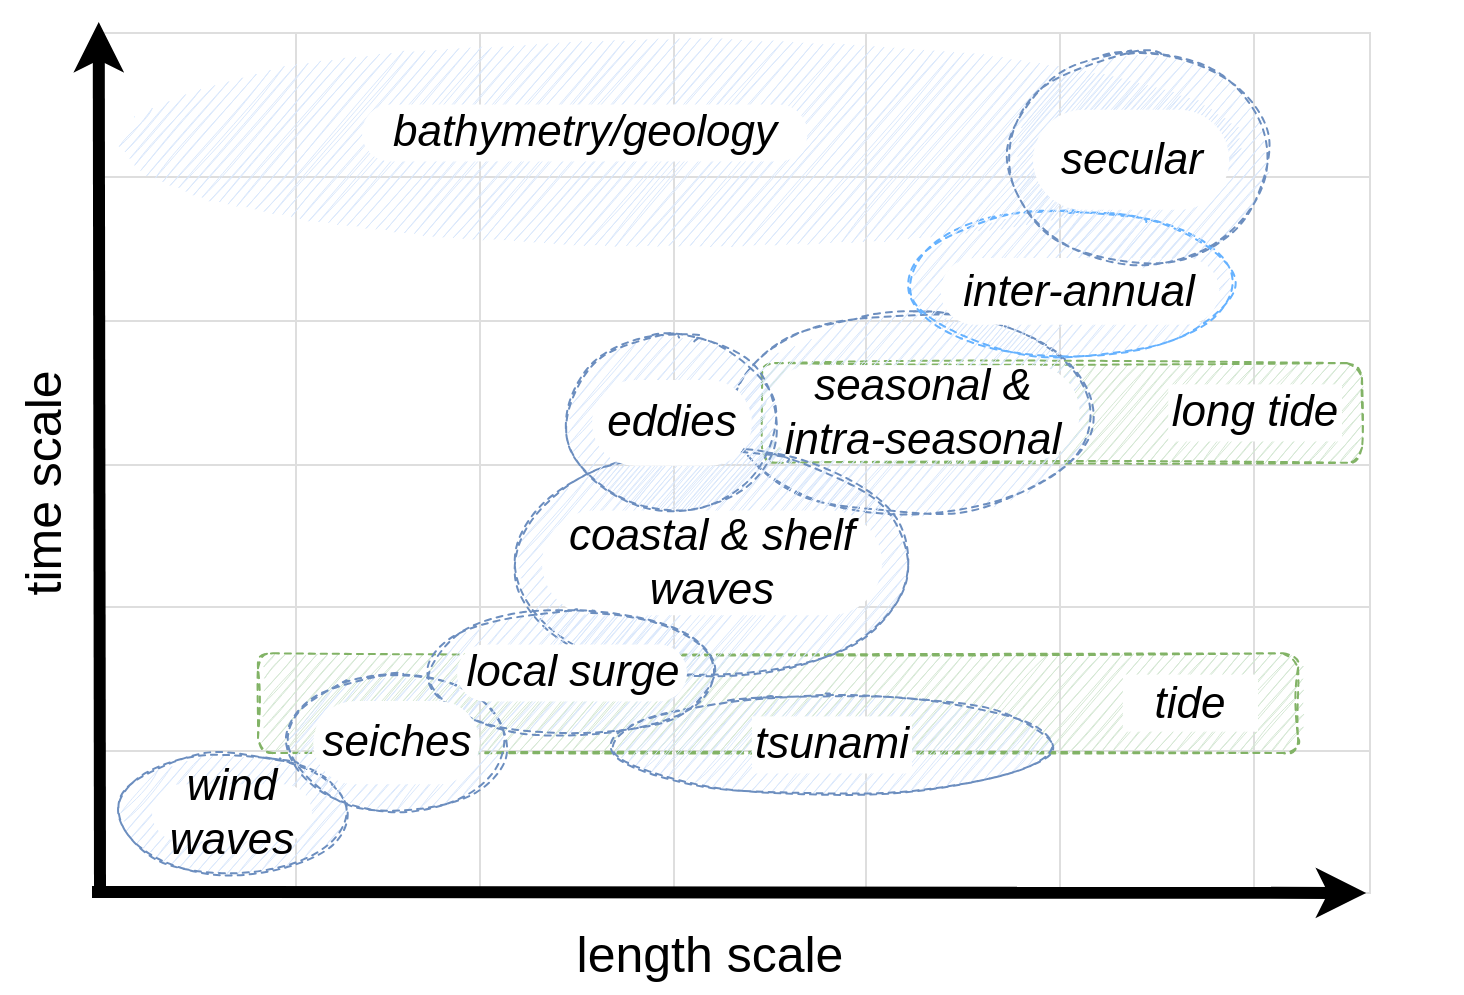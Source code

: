 <mxfile version="14.4.6"><diagram id="CAQSENRCfBzuByM92FGj" name="Page-1"><mxGraphModel dx="783" dy="501" grid="1" gridSize="10" guides="1" tooltips="1" connect="1" arrows="1" fold="1" page="1" pageScale="1" pageWidth="705" pageHeight="500" math="0" shadow="0"><root><mxCell id="0"/><mxCell id="1" parent="0"/><mxCell id="ICi57Z8DJVhHrHxVOV5R-1" value="" style="group" vertex="1" connectable="0" parent="1"><mxGeometry x="5" y="20.47" width="730" height="480" as="geometry"/></mxCell><mxCell id="mOyNn-RpRxgnKOOAG1SQ-52" value="&lt;font style=&quot;font-size: 25px&quot;&gt;length scale&lt;br&gt;&lt;/font&gt;" style="text;html=1;strokeColor=none;fillColor=none;align=center;verticalAlign=middle;whiteSpace=wrap;rounded=0;" parent="ICi57Z8DJVhHrHxVOV5R-1" vertex="1"><mxGeometry x="229" y="440" width="250" height="40" as="geometry"/></mxCell><mxCell id="mOyNn-RpRxgnKOOAG1SQ-53" value="&lt;div style=&quot;font-size: 25px&quot;&gt;&lt;font style=&quot;font-size: 25px&quot;&gt;time scale&lt;/font&gt;&lt;/div&gt;" style="text;html=1;strokeColor=none;fillColor=none;align=center;verticalAlign=middle;whiteSpace=wrap;rounded=0;rotation=-90;" parent="ICi57Z8DJVhHrHxVOV5R-1" vertex="1"><mxGeometry x="-105" y="205" width="250" height="40" as="geometry"/></mxCell><mxCell id="mOyNn-RpRxgnKOOAG1SQ-1" value="" style="shape=table;html=1;whiteSpace=wrap;startSize=0;container=1;collapsible=0;childLayout=tableLayout;strokeColor=#DEDEDE;" parent="ICi57Z8DJVhHrHxVOV5R-1" vertex="1"><mxGeometry x="49" width="635" height="430" as="geometry"/></mxCell><mxCell id="mOyNn-RpRxgnKOOAG1SQ-2" value="" style="shape=partialRectangle;html=1;whiteSpace=wrap;collapsible=0;dropTarget=0;pointerEvents=0;fillColor=none;top=0;left=0;bottom=0;right=0;points=[[0,0.5],[1,0.5]];portConstraint=eastwest;" parent="mOyNn-RpRxgnKOOAG1SQ-1" vertex="1"><mxGeometry width="635" height="72" as="geometry"/></mxCell><mxCell id="mOyNn-RpRxgnKOOAG1SQ-3" value="" style="shape=partialRectangle;html=1;whiteSpace=wrap;connectable=0;fillColor=none;top=0;left=0;bottom=0;right=0;overflow=hidden;" parent="mOyNn-RpRxgnKOOAG1SQ-2" vertex="1"><mxGeometry width="98" height="72" as="geometry"/></mxCell><mxCell id="mOyNn-RpRxgnKOOAG1SQ-4" value="" style="shape=partialRectangle;html=1;whiteSpace=wrap;connectable=0;fillColor=none;top=0;left=0;bottom=0;right=0;overflow=hidden;" parent="mOyNn-RpRxgnKOOAG1SQ-2" vertex="1"><mxGeometry x="98" width="92" height="72" as="geometry"/></mxCell><mxCell id="mOyNn-RpRxgnKOOAG1SQ-14" style="shape=partialRectangle;html=1;whiteSpace=wrap;connectable=0;fillColor=none;top=0;left=0;bottom=0;right=0;overflow=hidden;" parent="mOyNn-RpRxgnKOOAG1SQ-2" vertex="1"><mxGeometry x="190" width="97" height="72" as="geometry"/></mxCell><mxCell id="mOyNn-RpRxgnKOOAG1SQ-5" value="" style="shape=partialRectangle;html=1;whiteSpace=wrap;connectable=0;fillColor=none;top=0;left=0;bottom=0;right=0;overflow=hidden;" parent="mOyNn-RpRxgnKOOAG1SQ-2" vertex="1"><mxGeometry x="287" width="96" height="72" as="geometry"/></mxCell><mxCell id="mOyNn-RpRxgnKOOAG1SQ-27" style="shape=partialRectangle;html=1;whiteSpace=wrap;connectable=0;fillColor=none;top=0;left=0;bottom=0;right=0;overflow=hidden;" parent="mOyNn-RpRxgnKOOAG1SQ-2" vertex="1"><mxGeometry x="383" width="97" height="72" as="geometry"/></mxCell><mxCell id="mOyNn-RpRxgnKOOAG1SQ-31" style="shape=partialRectangle;html=1;whiteSpace=wrap;connectable=0;fillColor=none;top=0;left=0;bottom=0;right=0;overflow=hidden;" parent="mOyNn-RpRxgnKOOAG1SQ-2" vertex="1"><mxGeometry x="480" width="97" height="72" as="geometry"/></mxCell><mxCell id="ICi57Z8DJVhHrHxVOV5R-45" style="shape=partialRectangle;html=1;whiteSpace=wrap;connectable=0;fillColor=none;top=0;left=0;bottom=0;right=0;overflow=hidden;" vertex="1" parent="mOyNn-RpRxgnKOOAG1SQ-2"><mxGeometry x="577" width="58" height="72" as="geometry"/></mxCell><mxCell id="mOyNn-RpRxgnKOOAG1SQ-17" style="shape=partialRectangle;html=1;whiteSpace=wrap;collapsible=0;dropTarget=0;pointerEvents=0;fillColor=none;top=0;left=0;bottom=0;right=0;points=[[0,0.5],[1,0.5]];portConstraint=eastwest;" parent="mOyNn-RpRxgnKOOAG1SQ-1" vertex="1"><mxGeometry y="72" width="635" height="72" as="geometry"/></mxCell><mxCell id="mOyNn-RpRxgnKOOAG1SQ-18" style="shape=partialRectangle;html=1;whiteSpace=wrap;connectable=0;fillColor=none;top=0;left=0;bottom=0;right=0;overflow=hidden;" parent="mOyNn-RpRxgnKOOAG1SQ-17" vertex="1"><mxGeometry width="98" height="72" as="geometry"/></mxCell><mxCell id="mOyNn-RpRxgnKOOAG1SQ-19" style="shape=partialRectangle;html=1;whiteSpace=wrap;connectable=0;fillColor=none;top=0;left=0;bottom=0;right=0;overflow=hidden;" parent="mOyNn-RpRxgnKOOAG1SQ-17" vertex="1"><mxGeometry x="98" width="92" height="72" as="geometry"/></mxCell><mxCell id="mOyNn-RpRxgnKOOAG1SQ-20" style="shape=partialRectangle;html=1;whiteSpace=wrap;connectable=0;fillColor=none;top=0;left=0;bottom=0;right=0;overflow=hidden;" parent="mOyNn-RpRxgnKOOAG1SQ-17" vertex="1"><mxGeometry x="190" width="97" height="72" as="geometry"/></mxCell><mxCell id="mOyNn-RpRxgnKOOAG1SQ-21" style="shape=partialRectangle;html=1;whiteSpace=wrap;connectable=0;fillColor=none;top=0;left=0;bottom=0;right=0;overflow=hidden;" parent="mOyNn-RpRxgnKOOAG1SQ-17" vertex="1"><mxGeometry x="287" width="96" height="72" as="geometry"/></mxCell><mxCell id="mOyNn-RpRxgnKOOAG1SQ-28" style="shape=partialRectangle;html=1;whiteSpace=wrap;connectable=0;fillColor=none;top=0;left=0;bottom=0;right=0;overflow=hidden;" parent="mOyNn-RpRxgnKOOAG1SQ-17" vertex="1"><mxGeometry x="383" width="97" height="72" as="geometry"/></mxCell><mxCell id="mOyNn-RpRxgnKOOAG1SQ-32" style="shape=partialRectangle;html=1;whiteSpace=wrap;connectable=0;fillColor=none;top=0;left=0;bottom=0;right=0;overflow=hidden;" parent="mOyNn-RpRxgnKOOAG1SQ-17" vertex="1"><mxGeometry x="480" width="97" height="72" as="geometry"/></mxCell><mxCell id="ICi57Z8DJVhHrHxVOV5R-46" style="shape=partialRectangle;html=1;whiteSpace=wrap;connectable=0;fillColor=none;top=0;left=0;bottom=0;right=0;overflow=hidden;" vertex="1" parent="mOyNn-RpRxgnKOOAG1SQ-17"><mxGeometry x="577" width="58" height="72" as="geometry"/></mxCell><mxCell id="mOyNn-RpRxgnKOOAG1SQ-6" value="" style="shape=partialRectangle;html=1;whiteSpace=wrap;collapsible=0;dropTarget=0;pointerEvents=0;fillColor=none;top=0;left=0;bottom=0;right=0;points=[[0,0.5],[1,0.5]];portConstraint=eastwest;" parent="mOyNn-RpRxgnKOOAG1SQ-1" vertex="1"><mxGeometry y="144" width="635" height="72" as="geometry"/></mxCell><mxCell id="mOyNn-RpRxgnKOOAG1SQ-7" value="" style="shape=partialRectangle;html=1;whiteSpace=wrap;connectable=0;fillColor=none;top=0;left=0;bottom=0;right=0;overflow=hidden;" parent="mOyNn-RpRxgnKOOAG1SQ-6" vertex="1"><mxGeometry width="98" height="72" as="geometry"/></mxCell><mxCell id="mOyNn-RpRxgnKOOAG1SQ-8" value="" style="shape=partialRectangle;html=1;whiteSpace=wrap;connectable=0;fillColor=none;top=0;left=0;bottom=0;right=0;overflow=hidden;" parent="mOyNn-RpRxgnKOOAG1SQ-6" vertex="1"><mxGeometry x="98" width="92" height="72" as="geometry"/></mxCell><mxCell id="mOyNn-RpRxgnKOOAG1SQ-15" style="shape=partialRectangle;html=1;whiteSpace=wrap;connectable=0;fillColor=none;top=0;left=0;bottom=0;right=0;overflow=hidden;" parent="mOyNn-RpRxgnKOOAG1SQ-6" vertex="1"><mxGeometry x="190" width="97" height="72" as="geometry"/></mxCell><mxCell id="mOyNn-RpRxgnKOOAG1SQ-9" value="" style="shape=partialRectangle;html=1;whiteSpace=wrap;connectable=0;fillColor=none;top=0;left=0;bottom=0;right=0;overflow=hidden;" parent="mOyNn-RpRxgnKOOAG1SQ-6" vertex="1"><mxGeometry x="287" width="96" height="72" as="geometry"/></mxCell><mxCell id="mOyNn-RpRxgnKOOAG1SQ-29" style="shape=partialRectangle;html=1;whiteSpace=wrap;connectable=0;fillColor=none;top=0;left=0;bottom=0;right=0;overflow=hidden;" parent="mOyNn-RpRxgnKOOAG1SQ-6" vertex="1"><mxGeometry x="383" width="97" height="72" as="geometry"/></mxCell><mxCell id="mOyNn-RpRxgnKOOAG1SQ-33" style="shape=partialRectangle;html=1;whiteSpace=wrap;connectable=0;fillColor=none;top=0;left=0;bottom=0;right=0;overflow=hidden;" parent="mOyNn-RpRxgnKOOAG1SQ-6" vertex="1"><mxGeometry x="480" width="97" height="72" as="geometry"/></mxCell><mxCell id="ICi57Z8DJVhHrHxVOV5R-47" style="shape=partialRectangle;html=1;whiteSpace=wrap;connectable=0;fillColor=none;top=0;left=0;bottom=0;right=0;overflow=hidden;" vertex="1" parent="mOyNn-RpRxgnKOOAG1SQ-6"><mxGeometry x="577" width="58" height="72" as="geometry"/></mxCell><mxCell id="mOyNn-RpRxgnKOOAG1SQ-22" style="shape=partialRectangle;html=1;whiteSpace=wrap;collapsible=0;dropTarget=0;pointerEvents=0;fillColor=none;top=0;left=0;bottom=0;right=0;points=[[0,0.5],[1,0.5]];portConstraint=eastwest;" parent="mOyNn-RpRxgnKOOAG1SQ-1" vertex="1"><mxGeometry y="216" width="635" height="71" as="geometry"/></mxCell><mxCell id="mOyNn-RpRxgnKOOAG1SQ-23" style="shape=partialRectangle;html=1;whiteSpace=wrap;connectable=0;fillColor=none;top=0;left=0;bottom=0;right=0;overflow=hidden;" parent="mOyNn-RpRxgnKOOAG1SQ-22" vertex="1"><mxGeometry width="98" height="71" as="geometry"/></mxCell><mxCell id="mOyNn-RpRxgnKOOAG1SQ-24" style="shape=partialRectangle;html=1;whiteSpace=wrap;connectable=0;fillColor=none;top=0;left=0;bottom=0;right=0;overflow=hidden;" parent="mOyNn-RpRxgnKOOAG1SQ-22" vertex="1"><mxGeometry x="98" width="92" height="71" as="geometry"/></mxCell><mxCell id="mOyNn-RpRxgnKOOAG1SQ-25" style="shape=partialRectangle;html=1;whiteSpace=wrap;connectable=0;fillColor=none;top=0;left=0;bottom=0;right=0;overflow=hidden;" parent="mOyNn-RpRxgnKOOAG1SQ-22" vertex="1"><mxGeometry x="190" width="97" height="71" as="geometry"/></mxCell><mxCell id="mOyNn-RpRxgnKOOAG1SQ-26" style="shape=partialRectangle;html=1;whiteSpace=wrap;connectable=0;fillColor=none;top=0;left=0;bottom=0;right=0;overflow=hidden;" parent="mOyNn-RpRxgnKOOAG1SQ-22" vertex="1"><mxGeometry x="287" width="96" height="71" as="geometry"/></mxCell><mxCell id="mOyNn-RpRxgnKOOAG1SQ-30" style="shape=partialRectangle;html=1;whiteSpace=wrap;connectable=0;fillColor=none;top=0;left=0;bottom=0;right=0;overflow=hidden;" parent="mOyNn-RpRxgnKOOAG1SQ-22" vertex="1"><mxGeometry x="383" width="97" height="71" as="geometry"/></mxCell><mxCell id="mOyNn-RpRxgnKOOAG1SQ-34" style="shape=partialRectangle;html=1;whiteSpace=wrap;connectable=0;fillColor=none;top=0;left=0;bottom=0;right=0;overflow=hidden;" parent="mOyNn-RpRxgnKOOAG1SQ-22" vertex="1"><mxGeometry x="480" width="97" height="71" as="geometry"/></mxCell><mxCell id="ICi57Z8DJVhHrHxVOV5R-48" style="shape=partialRectangle;html=1;whiteSpace=wrap;connectable=0;fillColor=none;top=0;left=0;bottom=0;right=0;overflow=hidden;" vertex="1" parent="mOyNn-RpRxgnKOOAG1SQ-22"><mxGeometry x="577" width="58" height="71" as="geometry"/></mxCell><mxCell id="mOyNn-RpRxgnKOOAG1SQ-35" style="shape=partialRectangle;html=1;whiteSpace=wrap;collapsible=0;dropTarget=0;pointerEvents=0;fillColor=none;top=0;left=0;bottom=0;right=0;points=[[0,0.5],[1,0.5]];portConstraint=eastwest;" parent="mOyNn-RpRxgnKOOAG1SQ-1" vertex="1"><mxGeometry y="287" width="635" height="72" as="geometry"/></mxCell><mxCell id="mOyNn-RpRxgnKOOAG1SQ-36" style="shape=partialRectangle;html=1;whiteSpace=wrap;connectable=0;fillColor=none;top=0;left=0;bottom=0;right=0;overflow=hidden;" parent="mOyNn-RpRxgnKOOAG1SQ-35" vertex="1"><mxGeometry width="98" height="72" as="geometry"/></mxCell><mxCell id="mOyNn-RpRxgnKOOAG1SQ-37" style="shape=partialRectangle;html=1;whiteSpace=wrap;connectable=0;fillColor=none;top=0;left=0;bottom=0;right=0;overflow=hidden;" parent="mOyNn-RpRxgnKOOAG1SQ-35" vertex="1"><mxGeometry x="98" width="92" height="72" as="geometry"/></mxCell><mxCell id="mOyNn-RpRxgnKOOAG1SQ-38" style="shape=partialRectangle;html=1;whiteSpace=wrap;connectable=0;fillColor=none;top=0;left=0;bottom=0;right=0;overflow=hidden;" parent="mOyNn-RpRxgnKOOAG1SQ-35" vertex="1"><mxGeometry x="190" width="97" height="72" as="geometry"/></mxCell><mxCell id="mOyNn-RpRxgnKOOAG1SQ-39" style="shape=partialRectangle;html=1;whiteSpace=wrap;connectable=0;fillColor=none;top=0;left=0;bottom=0;right=0;overflow=hidden;" parent="mOyNn-RpRxgnKOOAG1SQ-35" vertex="1"><mxGeometry x="287" width="96" height="72" as="geometry"/></mxCell><mxCell id="mOyNn-RpRxgnKOOAG1SQ-40" style="shape=partialRectangle;html=1;whiteSpace=wrap;connectable=0;fillColor=none;top=0;left=0;bottom=0;right=0;overflow=hidden;" parent="mOyNn-RpRxgnKOOAG1SQ-35" vertex="1"><mxGeometry x="383" width="97" height="72" as="geometry"/></mxCell><mxCell id="mOyNn-RpRxgnKOOAG1SQ-41" style="shape=partialRectangle;html=1;whiteSpace=wrap;connectable=0;fillColor=none;top=0;left=0;bottom=0;right=0;overflow=hidden;" parent="mOyNn-RpRxgnKOOAG1SQ-35" vertex="1"><mxGeometry x="480" width="97" height="72" as="geometry"/></mxCell><mxCell id="ICi57Z8DJVhHrHxVOV5R-49" style="shape=partialRectangle;html=1;whiteSpace=wrap;connectable=0;fillColor=none;top=0;left=0;bottom=0;right=0;overflow=hidden;" vertex="1" parent="mOyNn-RpRxgnKOOAG1SQ-35"><mxGeometry x="577" width="58" height="72" as="geometry"/></mxCell><mxCell id="mOyNn-RpRxgnKOOAG1SQ-42" style="shape=partialRectangle;html=1;whiteSpace=wrap;collapsible=0;dropTarget=0;pointerEvents=0;fillColor=none;top=0;left=0;bottom=0;right=0;points=[[0,0.5],[1,0.5]];portConstraint=eastwest;" parent="mOyNn-RpRxgnKOOAG1SQ-1" vertex="1"><mxGeometry y="359" width="635" height="71" as="geometry"/></mxCell><mxCell id="mOyNn-RpRxgnKOOAG1SQ-43" style="shape=partialRectangle;html=1;whiteSpace=wrap;connectable=0;fillColor=none;top=0;left=0;bottom=0;right=0;overflow=hidden;" parent="mOyNn-RpRxgnKOOAG1SQ-42" vertex="1"><mxGeometry width="98" height="71" as="geometry"/></mxCell><mxCell id="mOyNn-RpRxgnKOOAG1SQ-44" style="shape=partialRectangle;html=1;whiteSpace=wrap;connectable=0;fillColor=none;top=0;left=0;bottom=0;right=0;overflow=hidden;" parent="mOyNn-RpRxgnKOOAG1SQ-42" vertex="1"><mxGeometry x="98" width="92" height="71" as="geometry"/></mxCell><mxCell id="mOyNn-RpRxgnKOOAG1SQ-45" style="shape=partialRectangle;html=1;whiteSpace=wrap;connectable=0;fillColor=none;top=0;left=0;bottom=0;right=0;overflow=hidden;" parent="mOyNn-RpRxgnKOOAG1SQ-42" vertex="1"><mxGeometry x="190" width="97" height="71" as="geometry"/></mxCell><mxCell id="mOyNn-RpRxgnKOOAG1SQ-46" style="shape=partialRectangle;html=1;whiteSpace=wrap;connectable=0;fillColor=none;top=0;left=0;bottom=0;right=0;overflow=hidden;" parent="mOyNn-RpRxgnKOOAG1SQ-42" vertex="1"><mxGeometry x="287" width="96" height="71" as="geometry"/></mxCell><mxCell id="mOyNn-RpRxgnKOOAG1SQ-47" style="shape=partialRectangle;html=1;whiteSpace=wrap;connectable=0;fillColor=none;top=0;left=0;bottom=0;right=0;overflow=hidden;" parent="mOyNn-RpRxgnKOOAG1SQ-42" vertex="1"><mxGeometry x="383" width="97" height="71" as="geometry"/></mxCell><mxCell id="mOyNn-RpRxgnKOOAG1SQ-48" style="shape=partialRectangle;html=1;whiteSpace=wrap;connectable=0;fillColor=none;top=0;left=0;bottom=0;right=0;overflow=hidden;" parent="mOyNn-RpRxgnKOOAG1SQ-42" vertex="1"><mxGeometry x="480" width="97" height="71" as="geometry"/></mxCell><mxCell id="ICi57Z8DJVhHrHxVOV5R-50" style="shape=partialRectangle;html=1;whiteSpace=wrap;connectable=0;fillColor=none;top=0;left=0;bottom=0;right=0;overflow=hidden;" vertex="1" parent="mOyNn-RpRxgnKOOAG1SQ-42"><mxGeometry x="577" width="58" height="71" as="geometry"/></mxCell><mxCell id="mOyNn-RpRxgnKOOAG1SQ-50" value="" style="endArrow=classic;html=1;exitX=0;exitY=1;exitDx=0;exitDy=0;exitPerimeter=0;entryX=-0.001;entryY=-0.076;entryDx=0;entryDy=0;entryPerimeter=0;strokeWidth=6;" parent="mOyNn-RpRxgnKOOAG1SQ-1" source="mOyNn-RpRxgnKOOAG1SQ-42" target="mOyNn-RpRxgnKOOAG1SQ-2" edge="1"><mxGeometry width="50" height="50" relative="1" as="geometry"><mxPoint x="310" y="270" as="sourcePoint"/><mxPoint x="360" y="220" as="targetPoint"/></mxGeometry></mxCell><mxCell id="mOyNn-RpRxgnKOOAG1SQ-51" value="" style="endArrow=classic;html=1;strokeWidth=6;entryX=0.997;entryY=1;entryDx=0;entryDy=0;entryPerimeter=0;" parent="ICi57Z8DJVhHrHxVOV5R-1" edge="1" target="mOyNn-RpRxgnKOOAG1SQ-42"><mxGeometry x="55" width="50" height="50" as="geometry"><mxPoint x="45" y="429.53" as="sourcePoint"/><mxPoint x="647" y="430" as="targetPoint"/></mxGeometry></mxCell><mxCell id="ICi57Z8DJVhHrHxVOV5R-44" value="" style="group" vertex="1" connectable="0" parent="ICi57Z8DJVhHrHxVOV5R-1"><mxGeometry x="60" y="10" width="640" height="410" as="geometry"/></mxCell><mxCell id="ICi57Z8DJVhHrHxVOV5R-42" value="" style="rounded=1;whiteSpace=wrap;html=1;dashed=1;sketch=1;strokeColor=#82b366;fillColor=#d5e8d4;" vertex="1" parent="ICi57Z8DJVhHrHxVOV5R-44"><mxGeometry x="320" y="155.09" width="300" height="49.81" as="geometry"/></mxCell><mxCell id="ICi57Z8DJVhHrHxVOV5R-41" value="" style="group" vertex="1" connectable="0" parent="ICi57Z8DJVhHrHxVOV5R-44"><mxGeometry x="68" y="300.19" width="542" height="49.81" as="geometry"/></mxCell><mxCell id="ICi57Z8DJVhHrHxVOV5R-39" value="" style="rounded=1;whiteSpace=wrap;html=1;dashed=1;sketch=1;strokeColor=#82b366;fillColor=#d5e8d4;" vertex="1" parent="ICi57Z8DJVhHrHxVOV5R-41"><mxGeometry width="520" height="49.81" as="geometry"/></mxCell><mxCell id="ICi57Z8DJVhHrHxVOV5R-40" value="&lt;div&gt;tide&lt;/div&gt;" style="text;html=1;strokeColor=none;align=center;verticalAlign=middle;whiteSpace=wrap;rounded=1;fontSize=22;fontStyle=2;fillColor=#ffffff;arcSize=0;" vertex="1" parent="ICi57Z8DJVhHrHxVOV5R-41"><mxGeometry x="432.41" y="10.62" width="67.59" height="28.57" as="geometry"/></mxCell><mxCell id="ICi57Z8DJVhHrHxVOV5R-37" value="" style="group" vertex="1" connectable="0" parent="ICi57Z8DJVhHrHxVOV5R-44"><mxGeometry x="300" y="130" width="190" height="100" as="geometry"/></mxCell><mxCell id="ICi57Z8DJVhHrHxVOV5R-15" value="" style="ellipse;whiteSpace=wrap;html=1;fillColor=#dae8fc;strokeColor=#6c8ebf;sketch=1;dashed=1;" vertex="1" parent="ICi57Z8DJVhHrHxVOV5R-37"><mxGeometry width="190" height="100.0" as="geometry"/></mxCell><mxCell id="ICi57Z8DJVhHrHxVOV5R-16" value="seasonal &amp;amp; intra-seasonal" style="text;html=1;strokeColor=none;align=center;verticalAlign=middle;whiteSpace=wrap;rounded=1;fontSize=22;fontStyle=2;fillColor=#ffffff;arcSize=50;" vertex="1" parent="ICi57Z8DJVhHrHxVOV5R-37"><mxGeometry x="21.593" y="26.182" width="157.231" height="47.618" as="geometry"/></mxCell><mxCell id="ICi57Z8DJVhHrHxVOV5R-18" value="" style="ellipse;whiteSpace=wrap;html=1;fillColor=#dae8fc;sketch=1;dashed=1;strokeColor=#66B2FF;" vertex="1" parent="ICi57Z8DJVhHrHxVOV5R-44"><mxGeometry x="389.32" y="80" width="170" height="70" as="geometry"/></mxCell><mxCell id="ICi57Z8DJVhHrHxVOV5R-4" value="" style="group" vertex="1" connectable="0" parent="ICi57Z8DJVhHrHxVOV5R-44"><mxGeometry y="350" width="194.461" height="60" as="geometry"/></mxCell><mxCell id="ICi57Z8DJVhHrHxVOV5R-2" value="" style="ellipse;whiteSpace=wrap;html=1;fillColor=#dae8fc;strokeColor=#6c8ebf;sketch=1;dashed=1;" vertex="1" parent="ICi57Z8DJVhHrHxVOV5R-4"><mxGeometry width="110" height="60" as="geometry"/></mxCell><mxCell id="mOyNn-RpRxgnKOOAG1SQ-93" value="wind waves" style="text;html=1;strokeColor=none;align=center;verticalAlign=middle;whiteSpace=wrap;rounded=1;fontSize=22;fontStyle=2;fillColor=#ffffff;arcSize=50;" parent="ICi57Z8DJVhHrHxVOV5R-4" vertex="1"><mxGeometry x="15" y="15.71" width="80" height="28.57" as="geometry"/></mxCell><mxCell id="ICi57Z8DJVhHrHxVOV5R-26" value="" style="ellipse;whiteSpace=wrap;html=1;fillColor=#dae8fc;strokeColor=#6c8ebf;sketch=1;dashed=1;" vertex="1" parent="ICi57Z8DJVhHrHxVOV5R-4"><mxGeometry x="80" y="-40" width="114.46" height="69.62" as="geometry"/></mxCell><mxCell id="ICi57Z8DJVhHrHxVOV5R-5" value="" style="group" vertex="1" connectable="0" parent="ICi57Z8DJVhHrHxVOV5R-44"><mxGeometry x="270" y="200" width="120" height="110" as="geometry"/></mxCell><mxCell id="ICi57Z8DJVhHrHxVOV5R-6" value="" style="ellipse;whiteSpace=wrap;html=1;fillColor=#dae8fc;strokeColor=#6c8ebf;sketch=1;dashed=1;" vertex="1" parent="ICi57Z8DJVhHrHxVOV5R-5"><mxGeometry x="-70" width="190" height="110" as="geometry"/></mxCell><mxCell id="ICi57Z8DJVhHrHxVOV5R-7" value="coastal &amp;amp; shelf waves" style="text;html=1;strokeColor=none;align=center;verticalAlign=middle;whiteSpace=wrap;rounded=1;fontSize=22;fontStyle=2;fillColor=#ffffff;arcSize=50;" vertex="1" parent="ICi57Z8DJVhHrHxVOV5R-5"><mxGeometry x="-60" y="28.8" width="170" height="52.38" as="geometry"/></mxCell><mxCell id="ICi57Z8DJVhHrHxVOV5R-8" value="" style="group" vertex="1" connectable="0" parent="ICi57Z8DJVhHrHxVOV5R-44"><mxGeometry x="10" width="586.36" height="120" as="geometry"/></mxCell><mxCell id="ICi57Z8DJVhHrHxVOV5R-9" value="" style="ellipse;whiteSpace=wrap;html=1;fillColor=#dae8fc;sketch=1;dashed=1;strokeColor=none;" vertex="1" parent="ICi57Z8DJVhHrHxVOV5R-8"><mxGeometry y="-10" width="540" height="110" as="geometry"/></mxCell><mxCell id="ICi57Z8DJVhHrHxVOV5R-10" value="bathymetry/geology" style="text;html=1;strokeColor=none;align=center;verticalAlign=middle;whiteSpace=wrap;rounded=1;fontSize=22;fontStyle=2;fillColor=#ffffff;arcSize=50;" vertex="1" parent="ICi57Z8DJVhHrHxVOV5R-8"><mxGeometry x="110" y="25.72" width="222.72" height="28.57" as="geometry"/></mxCell><mxCell id="ICi57Z8DJVhHrHxVOV5R-17" value="" style="group" vertex="1" connectable="0" parent="ICi57Z8DJVhHrHxVOV5R-8"><mxGeometry x="380" y="83.56" width="170" height="70" as="geometry"/></mxCell><mxCell id="ICi57Z8DJVhHrHxVOV5R-19" value="inter-annual " style="text;html=1;strokeColor=none;align=center;verticalAlign=middle;whiteSpace=wrap;rounded=1;fontSize=22;fontStyle=2;fillColor=#ffffff;arcSize=50;" vertex="1" parent="ICi57Z8DJVhHrHxVOV5R-17"><mxGeometry x="19.323" y="18.964" width="139.343" height="33.333" as="geometry"/></mxCell><mxCell id="ICi57Z8DJVhHrHxVOV5R-31" value="" style="group" vertex="1" connectable="0" parent="ICi57Z8DJVhHrHxVOV5R-8"><mxGeometry x="430" width="136.36" height="105" as="geometry"/></mxCell><mxCell id="ICi57Z8DJVhHrHxVOV5R-32" value="" style="ellipse;whiteSpace=wrap;html=1;fillColor=#dae8fc;strokeColor=#6c8ebf;sketch=1;dashed=1;" vertex="1" parent="ICi57Z8DJVhHrHxVOV5R-31"><mxGeometry width="136.36" height="105" as="geometry"/></mxCell><mxCell id="ICi57Z8DJVhHrHxVOV5R-33" value="secular" style="text;html=1;strokeColor=none;align=center;verticalAlign=middle;whiteSpace=wrap;rounded=1;fontSize=22;fontStyle=2;fillColor=#ffffff;arcSize=50;" vertex="1" parent="ICi57Z8DJVhHrHxVOV5R-31"><mxGeometry x="15.5" y="28.445" width="98.134" height="49.999" as="geometry"/></mxCell><mxCell id="ICi57Z8DJVhHrHxVOV5R-11" value="" style="group" vertex="1" connectable="0" parent="ICi57Z8DJVhHrHxVOV5R-44"><mxGeometry x="220" y="140" width="110" height="90" as="geometry"/></mxCell><mxCell id="ICi57Z8DJVhHrHxVOV5R-12" value="" style="ellipse;whiteSpace=wrap;html=1;fillColor=#dae8fc;strokeColor=#6c8ebf;sketch=1;dashed=1;" vertex="1" parent="ICi57Z8DJVhHrHxVOV5R-11"><mxGeometry width="110" height="90" as="geometry"/></mxCell><mxCell id="ICi57Z8DJVhHrHxVOV5R-13" value="eddies" style="text;html=1;strokeColor=none;align=center;verticalAlign=middle;whiteSpace=wrap;rounded=1;fontSize=22;fontStyle=2;fillColor=#ffffff;arcSize=50;" vertex="1" parent="ICi57Z8DJVhHrHxVOV5R-11"><mxGeometry x="15" y="23.565" width="80" height="42.855" as="geometry"/></mxCell><mxCell id="ICi57Z8DJVhHrHxVOV5R-23" value="" style="ellipse;whiteSpace=wrap;html=1;fillColor=#dae8fc;strokeColor=#6c8ebf;sketch=1;dashed=1;" vertex="1" parent="ICi57Z8DJVhHrHxVOV5R-44"><mxGeometry x="240" y="320" width="230" height="52" as="geometry"/></mxCell><mxCell id="ICi57Z8DJVhHrHxVOV5R-24" value="tsunami" style="text;html=1;strokeColor=none;align=center;verticalAlign=middle;whiteSpace=wrap;rounded=1;fontSize=22;fontStyle=2;fillColor=#ffffff;arcSize=0;" vertex="1" parent="ICi57Z8DJVhHrHxVOV5R-44"><mxGeometry x="315" y="331.72" width="80" height="28.57" as="geometry"/></mxCell><mxCell id="ICi57Z8DJVhHrHxVOV5R-35" value="" style="ellipse;whiteSpace=wrap;html=1;fillColor=#dae8fc;strokeColor=#6c8ebf;sketch=1;dashed=1;" vertex="1" parent="ICi57Z8DJVhHrHxVOV5R-44"><mxGeometry x="150" y="280" width="150" height="60" as="geometry"/></mxCell><mxCell id="ICi57Z8DJVhHrHxVOV5R-36" value="local surge" style="text;html=1;strokeColor=none;align=center;verticalAlign=middle;whiteSpace=wrap;rounded=1;fontSize=22;fontStyle=2;fillColor=#ffffff;arcSize=50;" vertex="1" parent="ICi57Z8DJVhHrHxVOV5R-44"><mxGeometry x="167.5" y="295.72" width="115" height="28.57" as="geometry"/></mxCell><mxCell id="ICi57Z8DJVhHrHxVOV5R-43" value="long tide" style="text;html=1;strokeColor=none;align=center;verticalAlign=middle;whiteSpace=wrap;rounded=1;fontSize=22;fontStyle=2;fillColor=#ffffff;arcSize=0;" vertex="1" parent="ICi57Z8DJVhHrHxVOV5R-44"><mxGeometry x="523.13" y="165.71" width="86.87" height="28.57" as="geometry"/></mxCell><mxCell id="ICi57Z8DJVhHrHxVOV5R-27" value="seiches" style="text;html=1;strokeColor=none;align=center;verticalAlign=middle;whiteSpace=wrap;rounded=1;fontSize=22;fontStyle=2;fillColor=#ffffff;arcSize=50;" vertex="1" parent="ICi57Z8DJVhHrHxVOV5R-44"><mxGeometry x="95.61" y="323.99" width="83.24" height="41.72" as="geometry"/></mxCell></root></mxGraphModel></diagram></mxfile>